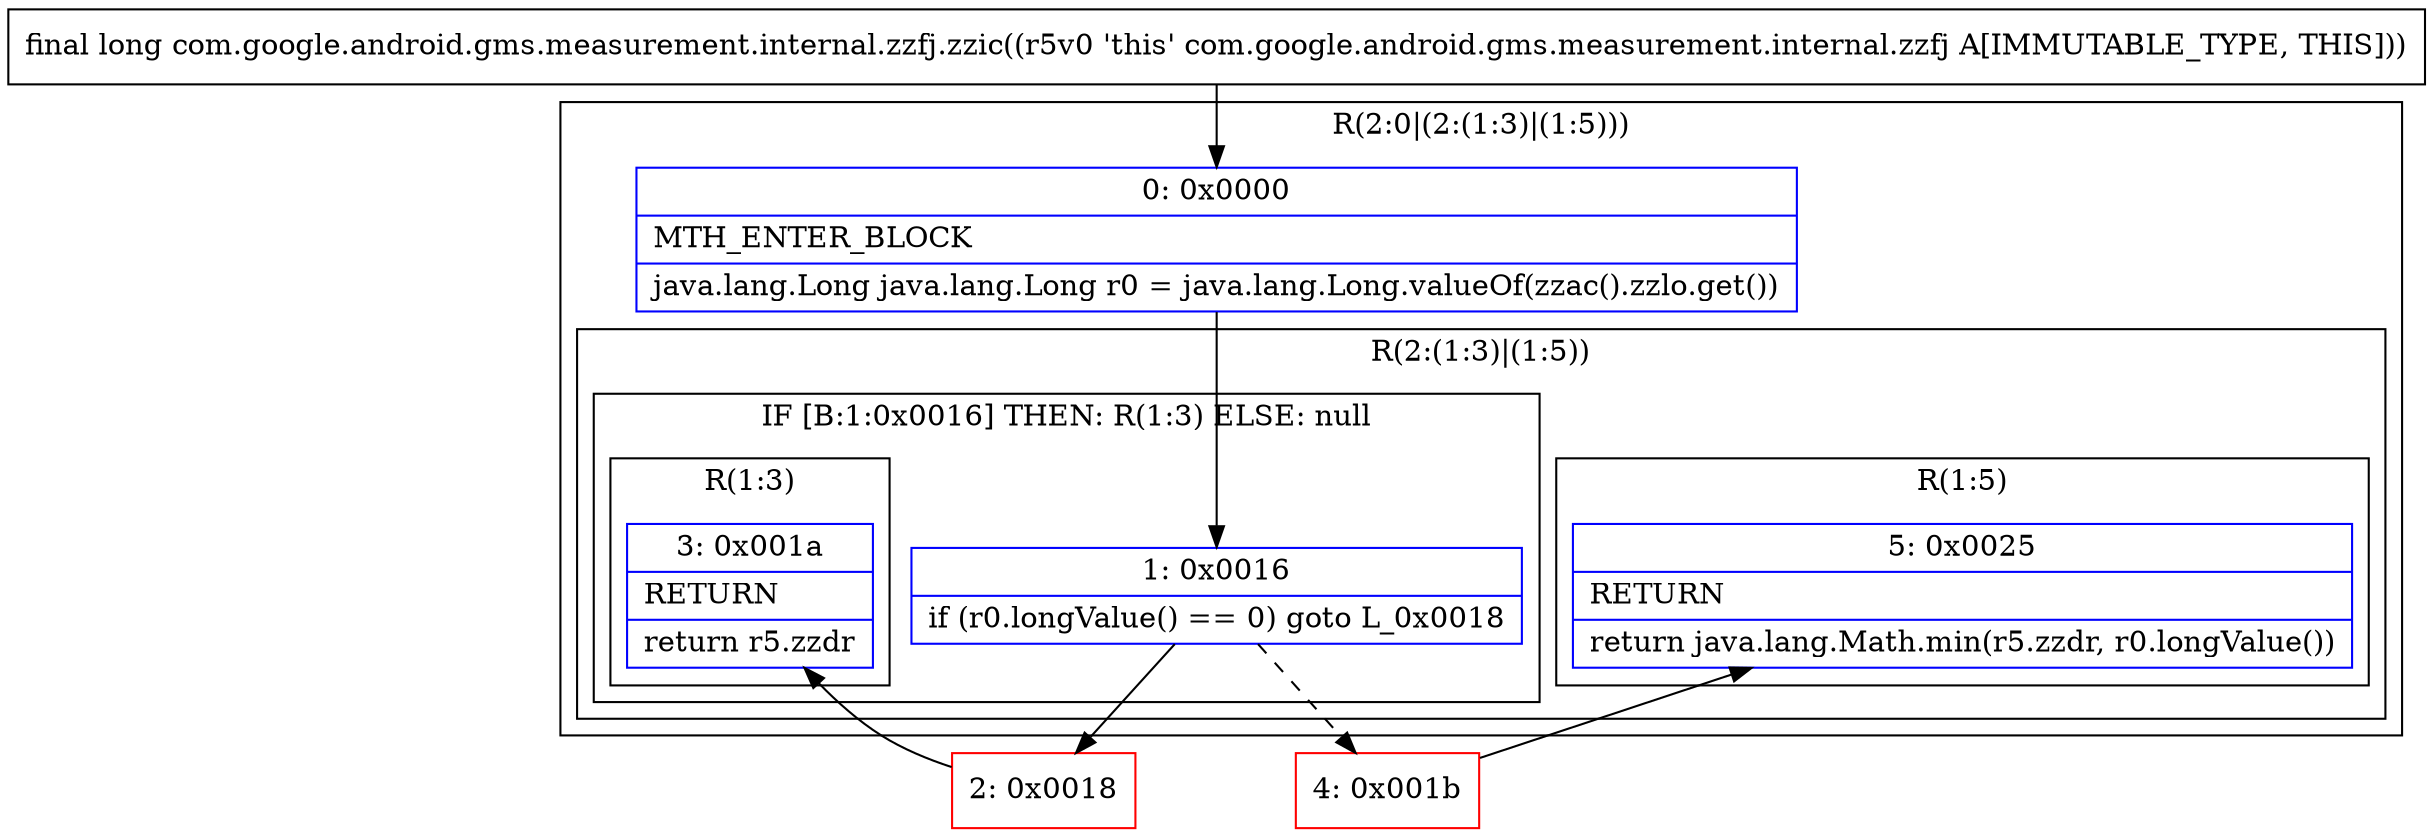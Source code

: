 digraph "CFG forcom.google.android.gms.measurement.internal.zzfj.zzic()J" {
subgraph cluster_Region_1106387672 {
label = "R(2:0|(2:(1:3)|(1:5)))";
node [shape=record,color=blue];
Node_0 [shape=record,label="{0\:\ 0x0000|MTH_ENTER_BLOCK\l|java.lang.Long java.lang.Long r0 = java.lang.Long.valueOf(zzac().zzlo.get())\l}"];
subgraph cluster_Region_1317426262 {
label = "R(2:(1:3)|(1:5))";
node [shape=record,color=blue];
subgraph cluster_IfRegion_931838107 {
label = "IF [B:1:0x0016] THEN: R(1:3) ELSE: null";
node [shape=record,color=blue];
Node_1 [shape=record,label="{1\:\ 0x0016|if (r0.longValue() == 0) goto L_0x0018\l}"];
subgraph cluster_Region_2036990113 {
label = "R(1:3)";
node [shape=record,color=blue];
Node_3 [shape=record,label="{3\:\ 0x001a|RETURN\l|return r5.zzdr\l}"];
}
}
subgraph cluster_Region_1921054304 {
label = "R(1:5)";
node [shape=record,color=blue];
Node_5 [shape=record,label="{5\:\ 0x0025|RETURN\l|return java.lang.Math.min(r5.zzdr, r0.longValue())\l}"];
}
}
}
Node_2 [shape=record,color=red,label="{2\:\ 0x0018}"];
Node_4 [shape=record,color=red,label="{4\:\ 0x001b}"];
MethodNode[shape=record,label="{final long com.google.android.gms.measurement.internal.zzfj.zzic((r5v0 'this' com.google.android.gms.measurement.internal.zzfj A[IMMUTABLE_TYPE, THIS])) }"];
MethodNode -> Node_0;
Node_0 -> Node_1;
Node_1 -> Node_2;
Node_1 -> Node_4[style=dashed];
Node_2 -> Node_3;
Node_4 -> Node_5;
}

